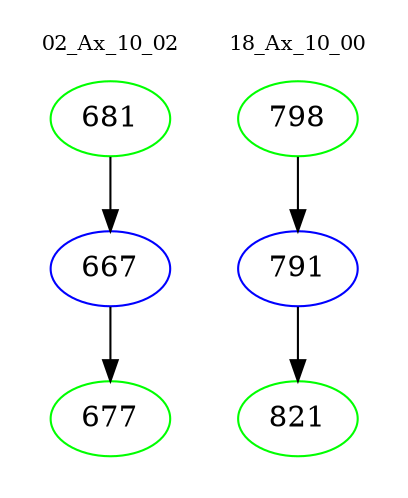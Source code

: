 digraph{
subgraph cluster_0 {
color = white
label = "02_Ax_10_02";
fontsize=10;
T0_681 [label="681", color="green"]
T0_681 -> T0_667 [color="black"]
T0_667 [label="667", color="blue"]
T0_667 -> T0_677 [color="black"]
T0_677 [label="677", color="green"]
}
subgraph cluster_1 {
color = white
label = "18_Ax_10_00";
fontsize=10;
T1_798 [label="798", color="green"]
T1_798 -> T1_791 [color="black"]
T1_791 [label="791", color="blue"]
T1_791 -> T1_821 [color="black"]
T1_821 [label="821", color="green"]
}
}

